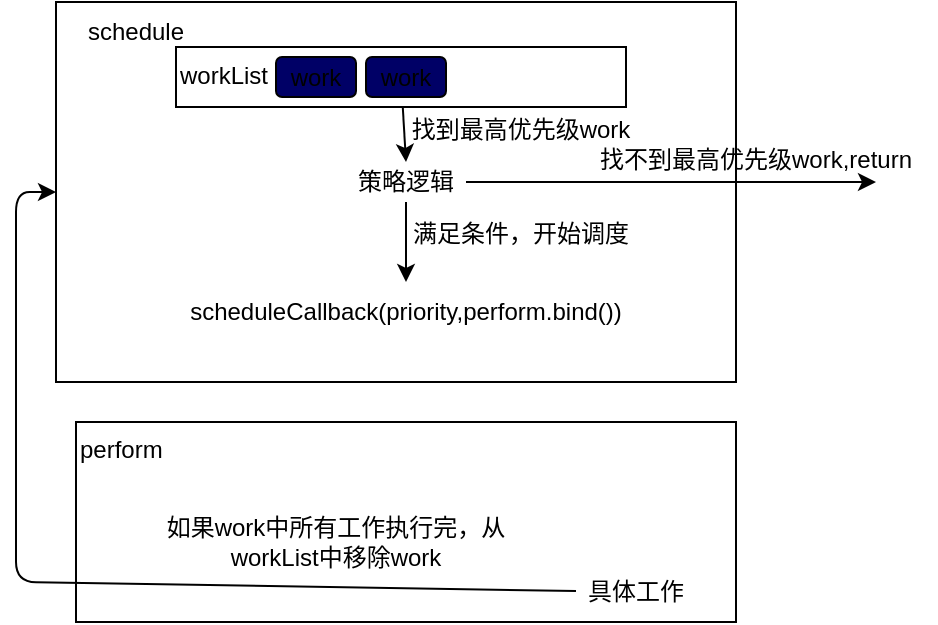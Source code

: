 <mxfile>
    <diagram id="zuWlcrifUETlGWYmAasj" name="Page-1">
        <mxGraphModel dx="522" dy="334" grid="1" gridSize="10" guides="1" tooltips="1" connect="1" arrows="1" fold="1" page="1" pageScale="1" pageWidth="827" pageHeight="1169" math="0" shadow="0">
            <root>
                <mxCell id="0"/>
                <mxCell id="1" parent="0"/>
                <mxCell id="2" value="" style="rounded=0;whiteSpace=wrap;html=1;" parent="1" vertex="1">
                    <mxGeometry x="60" y="80" width="340" height="190" as="geometry"/>
                </mxCell>
                <mxCell id="3" value="schedule" style="text;html=1;strokeColor=none;fillColor=none;align=center;verticalAlign=middle;whiteSpace=wrap;rounded=0;" parent="1" vertex="1">
                    <mxGeometry x="70" y="80" width="60" height="30" as="geometry"/>
                </mxCell>
                <mxCell id="18" style="edgeStyle=none;html=1;entryX=0.5;entryY=0;entryDx=0;entryDy=0;" parent="1" source="4" target="14" edge="1">
                    <mxGeometry relative="1" as="geometry"/>
                </mxCell>
                <mxCell id="4" value="workList" style="rounded=0;whiteSpace=wrap;html=1;align=left;verticalAlign=top;" parent="1" vertex="1">
                    <mxGeometry x="120" y="102.5" width="225" height="30" as="geometry"/>
                </mxCell>
                <mxCell id="5" value="perform" style="rounded=0;whiteSpace=wrap;html=1;align=left;verticalAlign=top;" parent="1" vertex="1">
                    <mxGeometry x="70" y="290" width="330" height="100" as="geometry"/>
                </mxCell>
                <mxCell id="10" style="edgeStyle=none;html=1;entryX=0;entryY=0.5;entryDx=0;entryDy=0;" parent="1" source="8" target="2" edge="1">
                    <mxGeometry relative="1" as="geometry">
                        <mxPoint x="40" y="210" as="targetPoint"/>
                        <Array as="points">
                            <mxPoint x="40" y="370"/>
                            <mxPoint x="40" y="175"/>
                        </Array>
                    </mxGeometry>
                </mxCell>
                <mxCell id="8" value="具体工作" style="text;html=1;strokeColor=none;fillColor=none;align=center;verticalAlign=middle;whiteSpace=wrap;rounded=0;" parent="1" vertex="1">
                    <mxGeometry x="320" y="360" width="60" height="30" as="geometry"/>
                </mxCell>
                <mxCell id="11" value="work" style="rounded=1;whiteSpace=wrap;html=1;fillColor=#000066;" parent="1" vertex="1">
                    <mxGeometry x="170" y="107.5" width="40" height="20" as="geometry"/>
                </mxCell>
                <mxCell id="13" value="work" style="rounded=1;whiteSpace=wrap;html=1;fillColor=#000066;" parent="1" vertex="1">
                    <mxGeometry x="215" y="107.5" width="40" height="20" as="geometry"/>
                </mxCell>
                <mxCell id="16" style="edgeStyle=none;html=1;entryX=0.5;entryY=0;entryDx=0;entryDy=0;" parent="1" source="14" target="15" edge="1">
                    <mxGeometry relative="1" as="geometry"/>
                </mxCell>
                <mxCell id="22" value="" style="edgeStyle=none;html=1;" parent="1" source="14" target="19" edge="1">
                    <mxGeometry relative="1" as="geometry"/>
                </mxCell>
                <mxCell id="23" value="" style="edgeStyle=none;html=1;" parent="1" source="14" target="19" edge="1">
                    <mxGeometry relative="1" as="geometry"/>
                </mxCell>
                <mxCell id="27" value="" style="edgeStyle=none;html=1;" parent="1" source="14" target="24" edge="1">
                    <mxGeometry relative="1" as="geometry"/>
                </mxCell>
                <mxCell id="28" value="" style="edgeStyle=none;html=1;" parent="1" source="14" target="24" edge="1">
                    <mxGeometry relative="1" as="geometry"/>
                </mxCell>
                <mxCell id="30" style="edgeStyle=none;html=1;" parent="1" source="14" edge="1">
                    <mxGeometry relative="1" as="geometry">
                        <mxPoint x="470" y="170" as="targetPoint"/>
                    </mxGeometry>
                </mxCell>
                <mxCell id="14" value="策略逻辑" style="text;html=1;strokeColor=none;fillColor=none;align=center;verticalAlign=middle;whiteSpace=wrap;rounded=0;" parent="1" vertex="1">
                    <mxGeometry x="205" y="160" width="60" height="20" as="geometry"/>
                </mxCell>
                <mxCell id="15" value="scheduleCallback(priority,perform.bind())" style="text;html=1;strokeColor=none;fillColor=none;align=center;verticalAlign=middle;whiteSpace=wrap;rounded=0;" parent="1" vertex="1">
                    <mxGeometry x="120" y="220" width="230" height="30" as="geometry"/>
                </mxCell>
                <mxCell id="19" value="找到最高优先级work" style="text;html=1;strokeColor=none;fillColor=none;align=center;verticalAlign=middle;whiteSpace=wrap;rounded=0;" parent="1" vertex="1">
                    <mxGeometry x="225" y="128" width="135" height="32" as="geometry"/>
                </mxCell>
                <mxCell id="24" value="满足条件，开始调度" style="text;html=1;strokeColor=none;fillColor=none;align=center;verticalAlign=middle;whiteSpace=wrap;rounded=0;" parent="1" vertex="1">
                    <mxGeometry x="225" y="180" width="135" height="32" as="geometry"/>
                </mxCell>
                <mxCell id="25" value="如果work中所有工作执行完，从workList中移除work" style="text;html=1;strokeColor=none;fillColor=none;align=center;verticalAlign=middle;whiteSpace=wrap;rounded=0;" parent="1" vertex="1">
                    <mxGeometry x="110" y="340" width="180" height="20" as="geometry"/>
                </mxCell>
                <mxCell id="31" value="找不到最高优先级work,return" style="text;html=1;strokeColor=none;fillColor=none;align=center;verticalAlign=middle;whiteSpace=wrap;rounded=0;" vertex="1" parent="1">
                    <mxGeometry x="320" y="148" width="180" height="22" as="geometry"/>
                </mxCell>
            </root>
        </mxGraphModel>
    </diagram>
</mxfile>